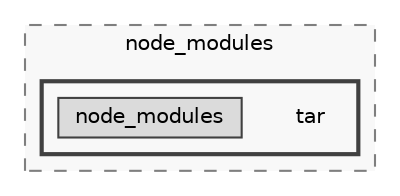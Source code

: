 digraph "backend/node_modules/tar"
{
 // LATEX_PDF_SIZE
  bgcolor="transparent";
  edge [fontname=Helvetica,fontsize=10,labelfontname=Helvetica,labelfontsize=10];
  node [fontname=Helvetica,fontsize=10,shape=box,height=0.2,width=0.4];
  compound=true
  subgraph clusterdir_86dbea9de526ba50b112ba867d8b4b1f {
    graph [ bgcolor="#f8f8f8", pencolor="grey50", label="node_modules", fontname=Helvetica,fontsize=10 style="filled,dashed", URL="dir_86dbea9de526ba50b112ba867d8b4b1f.html",tooltip=""]
  subgraph clusterdir_c17df7e75068d8abe33209b9d65d357c {
    graph [ bgcolor="#f8f8f8", pencolor="grey25", label="", fontname=Helvetica,fontsize=10 style="filled,bold", URL="dir_c17df7e75068d8abe33209b9d65d357c.html",tooltip=""]
    dir_c17df7e75068d8abe33209b9d65d357c [shape=plaintext, label="tar"];
  dir_ffaa9ca3a56449d2a597875cb6e28ff5 [label="node_modules", fillcolor="#dbdbdb", color="grey25", style="filled", URL="dir_ffaa9ca3a56449d2a597875cb6e28ff5.html",tooltip=""];
  }
  }
}
